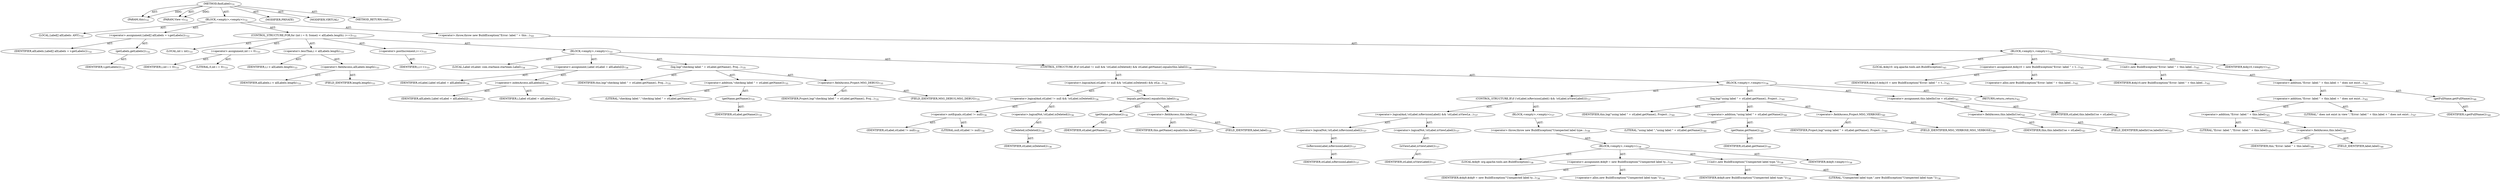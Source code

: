 digraph "findLabel" {  
"111669149729" [label = <(METHOD,findLabel)<SUB>731</SUB>> ]
"115964117021" [label = <(PARAM,this)<SUB>731</SUB>> ]
"115964117049" [label = <(PARAM,View v)<SUB>731</SUB>> ]
"25769803850" [label = <(BLOCK,&lt;empty&gt;,&lt;empty&gt;)<SUB>731</SUB>> ]
"94489280535" [label = <(LOCAL,Label[] allLabels: ANY)<SUB>732</SUB>> ]
"30064771289" [label = <(&lt;operator&gt;.assignment,Label[] allLabels = v.getLabels())<SUB>732</SUB>> ]
"68719476939" [label = <(IDENTIFIER,allLabels,Label[] allLabels = v.getLabels())<SUB>732</SUB>> ]
"30064771290" [label = <(getLabels,getLabels())<SUB>732</SUB>> ]
"68719476940" [label = <(IDENTIFIER,v,getLabels())<SUB>732</SUB>> ]
"47244640288" [label = <(CONTROL_STRUCTURE,FOR,for (int i = 0; Some(i &lt; allLabels.length); i++))<SUB>733</SUB>> ]
"94489280536" [label = <(LOCAL,int i: int)<SUB>733</SUB>> ]
"30064771291" [label = <(&lt;operator&gt;.assignment,int i = 0)<SUB>733</SUB>> ]
"68719476941" [label = <(IDENTIFIER,i,int i = 0)<SUB>733</SUB>> ]
"90194313258" [label = <(LITERAL,0,int i = 0)<SUB>733</SUB>> ]
"30064771292" [label = <(&lt;operator&gt;.lessThan,i &lt; allLabels.length)<SUB>733</SUB>> ]
"68719476942" [label = <(IDENTIFIER,i,i &lt; allLabels.length)<SUB>733</SUB>> ]
"30064771293" [label = <(&lt;operator&gt;.fieldAccess,allLabels.length)<SUB>733</SUB>> ]
"68719476943" [label = <(IDENTIFIER,allLabels,i &lt; allLabels.length)<SUB>733</SUB>> ]
"55834574904" [label = <(FIELD_IDENTIFIER,length,length)<SUB>733</SUB>> ]
"30064771294" [label = <(&lt;operator&gt;.postIncrement,i++)<SUB>733</SUB>> ]
"68719476944" [label = <(IDENTIFIER,i,i++)<SUB>733</SUB>> ]
"25769803851" [label = <(BLOCK,&lt;empty&gt;,&lt;empty&gt;)<SUB>733</SUB>> ]
"94489280537" [label = <(LOCAL,Label stLabel: com.starbase.starteam.Label)<SUB>734</SUB>> ]
"30064771295" [label = <(&lt;operator&gt;.assignment,Label stLabel = allLabels[i])<SUB>734</SUB>> ]
"68719476945" [label = <(IDENTIFIER,stLabel,Label stLabel = allLabels[i])<SUB>734</SUB>> ]
"30064771296" [label = <(&lt;operator&gt;.indexAccess,allLabels[i])<SUB>734</SUB>> ]
"68719476946" [label = <(IDENTIFIER,allLabels,Label stLabel = allLabels[i])<SUB>734</SUB>> ]
"68719476947" [label = <(IDENTIFIER,i,Label stLabel = allLabels[i])<SUB>734</SUB>> ]
"30064771297" [label = <(log,log(&quot;checking label &quot; + stLabel.getName(), Proj...)<SUB>735</SUB>> ]
"68719476808" [label = <(IDENTIFIER,this,log(&quot;checking label &quot; + stLabel.getName(), Proj...)<SUB>735</SUB>> ]
"30064771298" [label = <(&lt;operator&gt;.addition,&quot;checking label &quot; + stLabel.getName())<SUB>735</SUB>> ]
"90194313259" [label = <(LITERAL,&quot;checking label &quot;,&quot;checking label &quot; + stLabel.getName())<SUB>735</SUB>> ]
"30064771299" [label = <(getName,getName())<SUB>735</SUB>> ]
"68719476948" [label = <(IDENTIFIER,stLabel,getName())<SUB>735</SUB>> ]
"30064771300" [label = <(&lt;operator&gt;.fieldAccess,Project.MSG_DEBUG)<SUB>735</SUB>> ]
"68719476949" [label = <(IDENTIFIER,Project,log(&quot;checking label &quot; + stLabel.getName(), Proj...)<SUB>735</SUB>> ]
"55834574905" [label = <(FIELD_IDENTIFIER,MSG_DEBUG,MSG_DEBUG)<SUB>735</SUB>> ]
"47244640289" [label = <(CONTROL_STRUCTURE,IF,if (stLabel != null &amp;&amp; !stLabel.isDeleted() &amp;&amp; stLabel.getName().equals(this.label)))<SUB>736</SUB>> ]
"30064771301" [label = <(&lt;operator&gt;.logicalAnd,stLabel != null &amp;&amp; !stLabel.isDeleted() &amp;&amp; stLa...)<SUB>736</SUB>> ]
"30064771302" [label = <(&lt;operator&gt;.logicalAnd,stLabel != null &amp;&amp; !stLabel.isDeleted())<SUB>736</SUB>> ]
"30064771303" [label = <(&lt;operator&gt;.notEquals,stLabel != null)<SUB>736</SUB>> ]
"68719476950" [label = <(IDENTIFIER,stLabel,stLabel != null)<SUB>736</SUB>> ]
"90194313260" [label = <(LITERAL,null,stLabel != null)<SUB>736</SUB>> ]
"30064771304" [label = <(&lt;operator&gt;.logicalNot,!stLabel.isDeleted())<SUB>736</SUB>> ]
"30064771305" [label = <(isDeleted,isDeleted())<SUB>736</SUB>> ]
"68719476951" [label = <(IDENTIFIER,stLabel,isDeleted())<SUB>736</SUB>> ]
"30064771306" [label = <(equals,getName().equals(this.label))<SUB>736</SUB>> ]
"30064771307" [label = <(getName,getName())<SUB>736</SUB>> ]
"68719476952" [label = <(IDENTIFIER,stLabel,getName())<SUB>736</SUB>> ]
"30064771308" [label = <(&lt;operator&gt;.fieldAccess,this.label)<SUB>736</SUB>> ]
"68719476809" [label = <(IDENTIFIER,this,getName().equals(this.label))<SUB>736</SUB>> ]
"55834574906" [label = <(FIELD_IDENTIFIER,label,label)<SUB>736</SUB>> ]
"25769803852" [label = <(BLOCK,&lt;empty&gt;,&lt;empty&gt;)<SUB>736</SUB>> ]
"47244640290" [label = <(CONTROL_STRUCTURE,IF,if (!stLabel.isRevisionLabel() &amp;&amp; !stLabel.isViewLabel()))<SUB>737</SUB>> ]
"30064771309" [label = <(&lt;operator&gt;.logicalAnd,!stLabel.isRevisionLabel() &amp;&amp; !stLabel.isViewLa...)<SUB>737</SUB>> ]
"30064771310" [label = <(&lt;operator&gt;.logicalNot,!stLabel.isRevisionLabel())<SUB>737</SUB>> ]
"30064771311" [label = <(isRevisionLabel,isRevisionLabel())<SUB>737</SUB>> ]
"68719476953" [label = <(IDENTIFIER,stLabel,isRevisionLabel())<SUB>737</SUB>> ]
"30064771312" [label = <(&lt;operator&gt;.logicalNot,!stLabel.isViewLabel())<SUB>737</SUB>> ]
"30064771313" [label = <(isViewLabel,isViewLabel())<SUB>737</SUB>> ]
"68719476954" [label = <(IDENTIFIER,stLabel,isViewLabel())<SUB>737</SUB>> ]
"25769803853" [label = <(BLOCK,&lt;empty&gt;,&lt;empty&gt;)<SUB>737</SUB>> ]
"30064771314" [label = <(&lt;operator&gt;.throw,throw new BuildException(&quot;Unexpected label type...)<SUB>738</SUB>> ]
"25769803854" [label = <(BLOCK,&lt;empty&gt;,&lt;empty&gt;)<SUB>738</SUB>> ]
"94489280538" [label = <(LOCAL,$obj9: org.apache.tools.ant.BuildException)<SUB>738</SUB>> ]
"30064771315" [label = <(&lt;operator&gt;.assignment,$obj9 = new BuildException(&quot;Unexpected label ty...)<SUB>738</SUB>> ]
"68719476955" [label = <(IDENTIFIER,$obj9,$obj9 = new BuildException(&quot;Unexpected label ty...)<SUB>738</SUB>> ]
"30064771316" [label = <(&lt;operator&gt;.alloc,new BuildException(&quot;Unexpected label type.&quot;))<SUB>738</SUB>> ]
"30064771317" [label = <(&lt;init&gt;,new BuildException(&quot;Unexpected label type.&quot;))<SUB>738</SUB>> ]
"68719476956" [label = <(IDENTIFIER,$obj9,new BuildException(&quot;Unexpected label type.&quot;))<SUB>738</SUB>> ]
"90194313261" [label = <(LITERAL,&quot;Unexpected label type.&quot;,new BuildException(&quot;Unexpected label type.&quot;))<SUB>738</SUB>> ]
"68719476957" [label = <(IDENTIFIER,$obj9,&lt;empty&gt;)<SUB>738</SUB>> ]
"30064771318" [label = <(log,log(&quot;using label &quot; + stLabel.getName(), Project...)<SUB>740</SUB>> ]
"68719476810" [label = <(IDENTIFIER,this,log(&quot;using label &quot; + stLabel.getName(), Project...)<SUB>740</SUB>> ]
"30064771319" [label = <(&lt;operator&gt;.addition,&quot;using label &quot; + stLabel.getName())<SUB>740</SUB>> ]
"90194313262" [label = <(LITERAL,&quot;using label &quot;,&quot;using label &quot; + stLabel.getName())<SUB>740</SUB>> ]
"30064771320" [label = <(getName,getName())<SUB>740</SUB>> ]
"68719476958" [label = <(IDENTIFIER,stLabel,getName())<SUB>740</SUB>> ]
"30064771321" [label = <(&lt;operator&gt;.fieldAccess,Project.MSG_VERBOSE)<SUB>740</SUB>> ]
"68719476959" [label = <(IDENTIFIER,Project,log(&quot;using label &quot; + stLabel.getName(), Project...)<SUB>740</SUB>> ]
"55834574907" [label = <(FIELD_IDENTIFIER,MSG_VERBOSE,MSG_VERBOSE)<SUB>740</SUB>> ]
"30064771322" [label = <(&lt;operator&gt;.assignment,this.labelInUse = stLabel)<SUB>741</SUB>> ]
"30064771323" [label = <(&lt;operator&gt;.fieldAccess,this.labelInUse)<SUB>741</SUB>> ]
"68719476811" [label = <(IDENTIFIER,this,this.labelInUse = stLabel)<SUB>741</SUB>> ]
"55834574908" [label = <(FIELD_IDENTIFIER,labelInUse,labelInUse)<SUB>741</SUB>> ]
"68719476960" [label = <(IDENTIFIER,stLabel,this.labelInUse = stLabel)<SUB>741</SUB>> ]
"146028888084" [label = <(RETURN,return;,return;)<SUB>742</SUB>> ]
"30064771324" [label = <(&lt;operator&gt;.throw,throw new BuildException(&quot;Error: label &quot; + this...)<SUB>745</SUB>> ]
"25769803855" [label = <(BLOCK,&lt;empty&gt;,&lt;empty&gt;)<SUB>745</SUB>> ]
"94489280539" [label = <(LOCAL,$obj10: org.apache.tools.ant.BuildException)<SUB>745</SUB>> ]
"30064771325" [label = <(&lt;operator&gt;.assignment,$obj10 = new BuildException(&quot;Error: label &quot; + t...)<SUB>745</SUB>> ]
"68719476961" [label = <(IDENTIFIER,$obj10,$obj10 = new BuildException(&quot;Error: label &quot; + t...)<SUB>745</SUB>> ]
"30064771326" [label = <(&lt;operator&gt;.alloc,new BuildException(&quot;Error: label &quot; + this.label...)<SUB>745</SUB>> ]
"30064771327" [label = <(&lt;init&gt;,new BuildException(&quot;Error: label &quot; + this.label...)<SUB>745</SUB>> ]
"68719476962" [label = <(IDENTIFIER,$obj10,new BuildException(&quot;Error: label &quot; + this.label...)<SUB>745</SUB>> ]
"30064771328" [label = <(&lt;operator&gt;.addition,&quot;Error: label &quot; + this.label + &quot; does not exist...)<SUB>745</SUB>> ]
"30064771329" [label = <(&lt;operator&gt;.addition,&quot;Error: label &quot; + this.label + &quot; does not exist...)<SUB>745</SUB>> ]
"30064771330" [label = <(&lt;operator&gt;.addition,&quot;Error: label &quot; + this.label)<SUB>745</SUB>> ]
"90194313263" [label = <(LITERAL,&quot;Error: label &quot;,&quot;Error: label &quot; + this.label)<SUB>745</SUB>> ]
"30064771331" [label = <(&lt;operator&gt;.fieldAccess,this.label)<SUB>746</SUB>> ]
"68719476812" [label = <(IDENTIFIER,this,&quot;Error: label &quot; + this.label)<SUB>746</SUB>> ]
"55834574909" [label = <(FIELD_IDENTIFIER,label,label)<SUB>746</SUB>> ]
"90194313264" [label = <(LITERAL,&quot; does not exist in view &quot;,&quot;Error: label &quot; + this.label + &quot; does not exist...)<SUB>747</SUB>> ]
"30064771332" [label = <(getFullName,getFullName())<SUB>748</SUB>> ]
"68719476963" [label = <(IDENTIFIER,v,getFullName())<SUB>748</SUB>> ]
"68719476964" [label = <(IDENTIFIER,$obj10,&lt;empty&gt;)<SUB>745</SUB>> ]
"133143986258" [label = <(MODIFIER,PRIVATE)> ]
"133143986259" [label = <(MODIFIER,VIRTUAL)> ]
"128849018913" [label = <(METHOD_RETURN,void)<SUB>731</SUB>> ]
  "111669149729" -> "115964117021"  [ label = "AST: "] 
  "111669149729" -> "115964117049"  [ label = "AST: "] 
  "111669149729" -> "25769803850"  [ label = "AST: "] 
  "111669149729" -> "133143986258"  [ label = "AST: "] 
  "111669149729" -> "133143986259"  [ label = "AST: "] 
  "111669149729" -> "128849018913"  [ label = "AST: "] 
  "25769803850" -> "94489280535"  [ label = "AST: "] 
  "25769803850" -> "30064771289"  [ label = "AST: "] 
  "25769803850" -> "47244640288"  [ label = "AST: "] 
  "25769803850" -> "30064771324"  [ label = "AST: "] 
  "30064771289" -> "68719476939"  [ label = "AST: "] 
  "30064771289" -> "30064771290"  [ label = "AST: "] 
  "30064771290" -> "68719476940"  [ label = "AST: "] 
  "47244640288" -> "94489280536"  [ label = "AST: "] 
  "47244640288" -> "30064771291"  [ label = "AST: "] 
  "47244640288" -> "30064771292"  [ label = "AST: "] 
  "47244640288" -> "30064771294"  [ label = "AST: "] 
  "47244640288" -> "25769803851"  [ label = "AST: "] 
  "30064771291" -> "68719476941"  [ label = "AST: "] 
  "30064771291" -> "90194313258"  [ label = "AST: "] 
  "30064771292" -> "68719476942"  [ label = "AST: "] 
  "30064771292" -> "30064771293"  [ label = "AST: "] 
  "30064771293" -> "68719476943"  [ label = "AST: "] 
  "30064771293" -> "55834574904"  [ label = "AST: "] 
  "30064771294" -> "68719476944"  [ label = "AST: "] 
  "25769803851" -> "94489280537"  [ label = "AST: "] 
  "25769803851" -> "30064771295"  [ label = "AST: "] 
  "25769803851" -> "30064771297"  [ label = "AST: "] 
  "25769803851" -> "47244640289"  [ label = "AST: "] 
  "30064771295" -> "68719476945"  [ label = "AST: "] 
  "30064771295" -> "30064771296"  [ label = "AST: "] 
  "30064771296" -> "68719476946"  [ label = "AST: "] 
  "30064771296" -> "68719476947"  [ label = "AST: "] 
  "30064771297" -> "68719476808"  [ label = "AST: "] 
  "30064771297" -> "30064771298"  [ label = "AST: "] 
  "30064771297" -> "30064771300"  [ label = "AST: "] 
  "30064771298" -> "90194313259"  [ label = "AST: "] 
  "30064771298" -> "30064771299"  [ label = "AST: "] 
  "30064771299" -> "68719476948"  [ label = "AST: "] 
  "30064771300" -> "68719476949"  [ label = "AST: "] 
  "30064771300" -> "55834574905"  [ label = "AST: "] 
  "47244640289" -> "30064771301"  [ label = "AST: "] 
  "47244640289" -> "25769803852"  [ label = "AST: "] 
  "30064771301" -> "30064771302"  [ label = "AST: "] 
  "30064771301" -> "30064771306"  [ label = "AST: "] 
  "30064771302" -> "30064771303"  [ label = "AST: "] 
  "30064771302" -> "30064771304"  [ label = "AST: "] 
  "30064771303" -> "68719476950"  [ label = "AST: "] 
  "30064771303" -> "90194313260"  [ label = "AST: "] 
  "30064771304" -> "30064771305"  [ label = "AST: "] 
  "30064771305" -> "68719476951"  [ label = "AST: "] 
  "30064771306" -> "30064771307"  [ label = "AST: "] 
  "30064771306" -> "30064771308"  [ label = "AST: "] 
  "30064771307" -> "68719476952"  [ label = "AST: "] 
  "30064771308" -> "68719476809"  [ label = "AST: "] 
  "30064771308" -> "55834574906"  [ label = "AST: "] 
  "25769803852" -> "47244640290"  [ label = "AST: "] 
  "25769803852" -> "30064771318"  [ label = "AST: "] 
  "25769803852" -> "30064771322"  [ label = "AST: "] 
  "25769803852" -> "146028888084"  [ label = "AST: "] 
  "47244640290" -> "30064771309"  [ label = "AST: "] 
  "47244640290" -> "25769803853"  [ label = "AST: "] 
  "30064771309" -> "30064771310"  [ label = "AST: "] 
  "30064771309" -> "30064771312"  [ label = "AST: "] 
  "30064771310" -> "30064771311"  [ label = "AST: "] 
  "30064771311" -> "68719476953"  [ label = "AST: "] 
  "30064771312" -> "30064771313"  [ label = "AST: "] 
  "30064771313" -> "68719476954"  [ label = "AST: "] 
  "25769803853" -> "30064771314"  [ label = "AST: "] 
  "30064771314" -> "25769803854"  [ label = "AST: "] 
  "25769803854" -> "94489280538"  [ label = "AST: "] 
  "25769803854" -> "30064771315"  [ label = "AST: "] 
  "25769803854" -> "30064771317"  [ label = "AST: "] 
  "25769803854" -> "68719476957"  [ label = "AST: "] 
  "30064771315" -> "68719476955"  [ label = "AST: "] 
  "30064771315" -> "30064771316"  [ label = "AST: "] 
  "30064771317" -> "68719476956"  [ label = "AST: "] 
  "30064771317" -> "90194313261"  [ label = "AST: "] 
  "30064771318" -> "68719476810"  [ label = "AST: "] 
  "30064771318" -> "30064771319"  [ label = "AST: "] 
  "30064771318" -> "30064771321"  [ label = "AST: "] 
  "30064771319" -> "90194313262"  [ label = "AST: "] 
  "30064771319" -> "30064771320"  [ label = "AST: "] 
  "30064771320" -> "68719476958"  [ label = "AST: "] 
  "30064771321" -> "68719476959"  [ label = "AST: "] 
  "30064771321" -> "55834574907"  [ label = "AST: "] 
  "30064771322" -> "30064771323"  [ label = "AST: "] 
  "30064771322" -> "68719476960"  [ label = "AST: "] 
  "30064771323" -> "68719476811"  [ label = "AST: "] 
  "30064771323" -> "55834574908"  [ label = "AST: "] 
  "30064771324" -> "25769803855"  [ label = "AST: "] 
  "25769803855" -> "94489280539"  [ label = "AST: "] 
  "25769803855" -> "30064771325"  [ label = "AST: "] 
  "25769803855" -> "30064771327"  [ label = "AST: "] 
  "25769803855" -> "68719476964"  [ label = "AST: "] 
  "30064771325" -> "68719476961"  [ label = "AST: "] 
  "30064771325" -> "30064771326"  [ label = "AST: "] 
  "30064771327" -> "68719476962"  [ label = "AST: "] 
  "30064771327" -> "30064771328"  [ label = "AST: "] 
  "30064771328" -> "30064771329"  [ label = "AST: "] 
  "30064771328" -> "30064771332"  [ label = "AST: "] 
  "30064771329" -> "30064771330"  [ label = "AST: "] 
  "30064771329" -> "90194313264"  [ label = "AST: "] 
  "30064771330" -> "90194313263"  [ label = "AST: "] 
  "30064771330" -> "30064771331"  [ label = "AST: "] 
  "30064771331" -> "68719476812"  [ label = "AST: "] 
  "30064771331" -> "55834574909"  [ label = "AST: "] 
  "30064771332" -> "68719476963"  [ label = "AST: "] 
  "111669149729" -> "115964117021"  [ label = "DDG: "] 
  "111669149729" -> "115964117049"  [ label = "DDG: "] 
}
